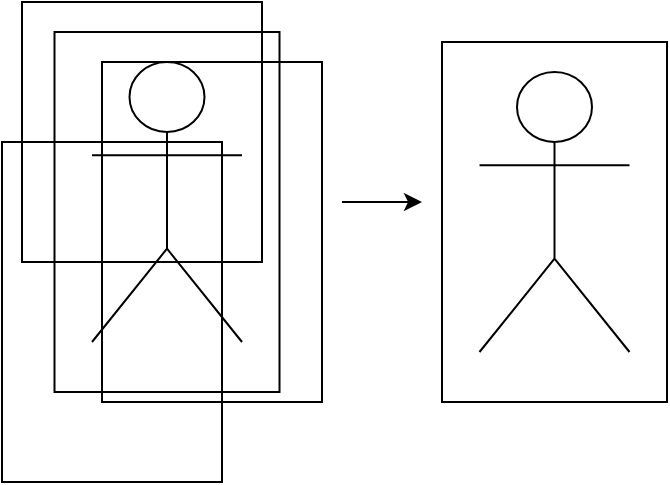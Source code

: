 <mxfile version="14.7.7" type="device"><diagram id="AxcB53AVxVQHHOEhwpws" name="Page-1"><mxGraphModel dx="677" dy="352" grid="1" gridSize="10" guides="1" tooltips="1" connect="1" arrows="1" fold="1" page="1" pageScale="1" pageWidth="1169" pageHeight="550" math="0" shadow="0"><root><mxCell id="0"/><mxCell id="1" parent="0"/><mxCell id="_BpsCJ6bEsBQhXgM4RRg-4" value="" style="rounded=0;whiteSpace=wrap;html=1;fillColor=none;" vertex="1" parent="1"><mxGeometry x="536.25" y="185" width="112.5" height="180" as="geometry"/></mxCell><mxCell id="_BpsCJ6bEsBQhXgM4RRg-1" value="" style="shape=umlActor;verticalLabelPosition=bottom;verticalAlign=top;html=1;outlineConnect=0;" vertex="1" parent="1"><mxGeometry x="555" y="200" width="75" height="140" as="geometry"/></mxCell><mxCell id="_BpsCJ6bEsBQhXgM4RRg-6" value="" style="rounded=0;whiteSpace=wrap;html=1;fillColor=none;" vertex="1" parent="1"><mxGeometry x="560" y="200" width="110" height="170" as="geometry"/></mxCell><mxCell id="_BpsCJ6bEsBQhXgM4RRg-7" value="" style="rounded=0;whiteSpace=wrap;html=1;fillColor=none;" vertex="1" parent="1"><mxGeometry x="520" y="170" width="120" height="130" as="geometry"/></mxCell><mxCell id="_BpsCJ6bEsBQhXgM4RRg-8" value="" style="rounded=0;whiteSpace=wrap;html=1;fillColor=none;" vertex="1" parent="1"><mxGeometry x="510" y="240" width="110" height="170" as="geometry"/></mxCell><mxCell id="_BpsCJ6bEsBQhXgM4RRg-9" value="" style="endArrow=classic;html=1;" edge="1" parent="1"><mxGeometry width="50" height="50" relative="1" as="geometry"><mxPoint x="680" y="270" as="sourcePoint"/><mxPoint x="720" y="270" as="targetPoint"/></mxGeometry></mxCell><mxCell id="_BpsCJ6bEsBQhXgM4RRg-10" value="" style="rounded=0;whiteSpace=wrap;html=1;fillColor=none;" vertex="1" parent="1"><mxGeometry x="730" y="190" width="112.5" height="180" as="geometry"/></mxCell><mxCell id="_BpsCJ6bEsBQhXgM4RRg-11" value="" style="shape=umlActor;verticalLabelPosition=bottom;verticalAlign=top;html=1;outlineConnect=0;" vertex="1" parent="1"><mxGeometry x="748.75" y="205" width="75" height="140" as="geometry"/></mxCell></root></mxGraphModel></diagram></mxfile>
